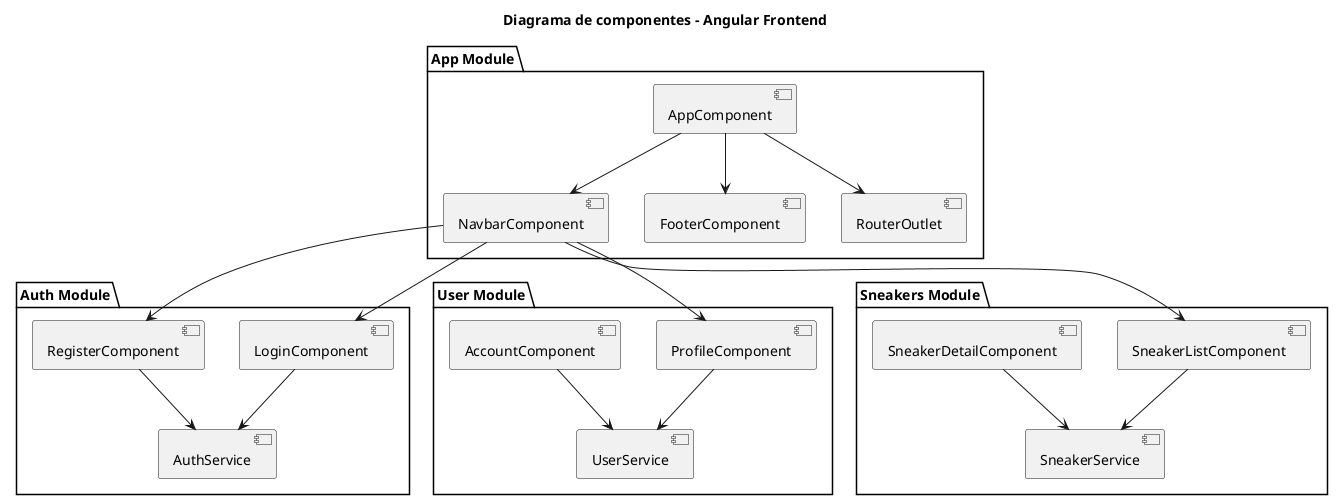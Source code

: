
@startuml
skinparam style strictuml
title Diagrama de componentes - Angular Frontend

package "App Module" {
  [AppComponent] --> [NavbarComponent]
  [AppComponent] --> [FooterComponent]
  [AppComponent] --> [RouterOutlet]
}

package "Auth Module" {
  [LoginComponent]
  [RegisterComponent]
  [AuthService]
  [LoginComponent] --> [AuthService]
  [RegisterComponent] --> [AuthService]
}

package "User Module" {
  [ProfileComponent]
  [AccountComponent]
  [UserService]
  [ProfileComponent] --> [UserService]
  [AccountComponent] --> [UserService]
}

package "Sneakers Module" {
  [SneakerListComponent]
  [SneakerDetailComponent]
  [SneakerService]
  [SneakerListComponent] --> [SneakerService]
  [SneakerDetailComponent] --> [SneakerService]
}

[NavbarComponent] --> [LoginComponent]
[NavbarComponent] --> [RegisterComponent]
[NavbarComponent] --> [ProfileComponent]
[NavbarComponent] --> [SneakerListComponent]

@enduml
